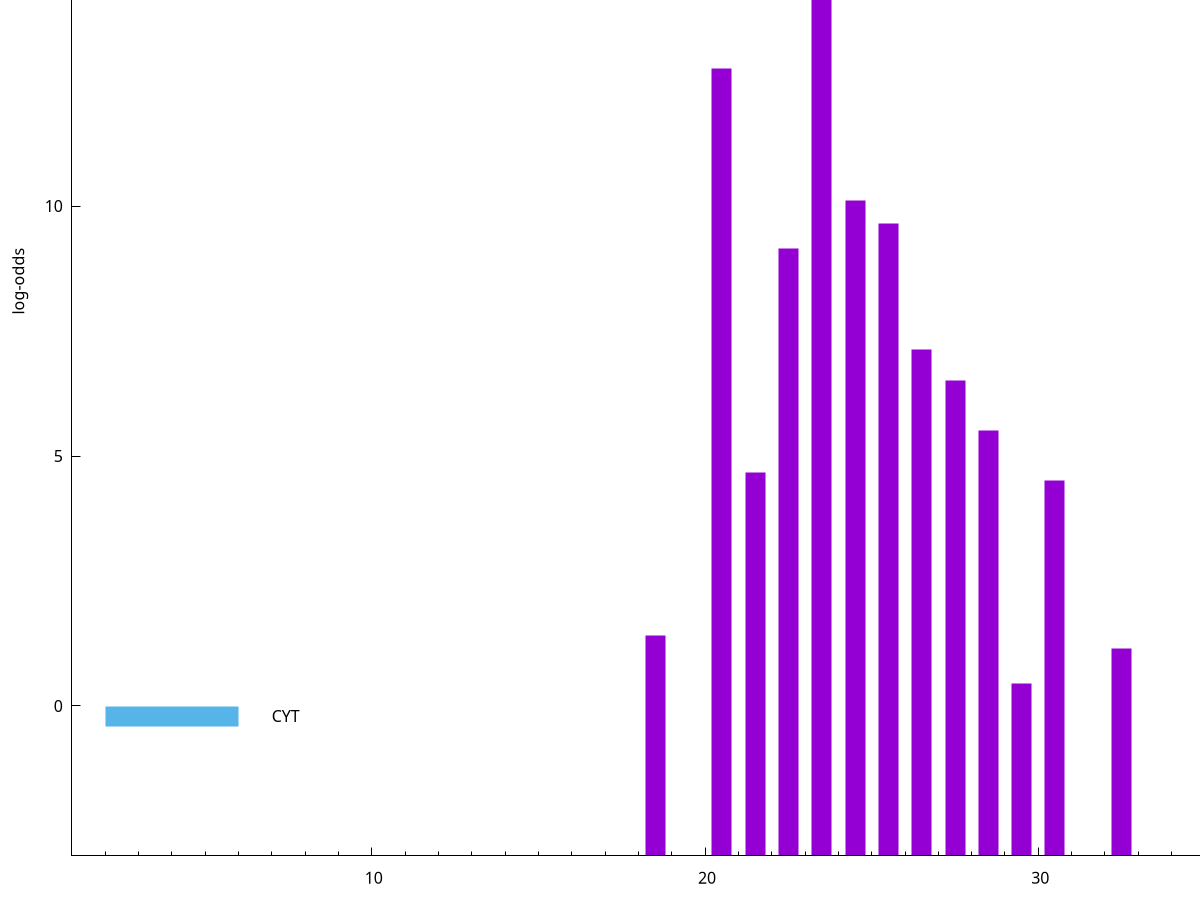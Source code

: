 set title "LipoP predictions for SRR3996258.gff"
set size 2., 1.4
set xrange [1:70] 
set mxtics 10
set yrange [-3:20]
set y2range [0:23]
set ylabel "log-odds"
set term postscript eps color solid "Helvetica" 30
set output "SRR3996258.gff22.eps"
set arrow from 2,17.7115 to 6,17.7115 nohead lt 1 lw 20
set label "SpI" at 7,17.7115
set arrow from 2,-0.200913 to 6,-0.200913 nohead lt 3 lw 20
set label "CYT" at 7,-0.200913
set arrow from 2,17.7115 to 6,17.7115 nohead lt 1 lw 20
set label "SpI" at 7,17.7115
# NOTE: The scores below are the log-odds scores with the threshold
# NOTE: subtracted (a hack to make gnuplot make the histogram all
# NOTE: look nice).
plot "-" axes x1y2 title "" with impulses lt 1 lw 20
23.500000 20.644500
20.500000 15.757200
24.500000 13.110600
25.500000 12.657880
22.500000 12.142100
26.500000 10.134940
27.500000 9.514210
28.500000 8.507060
21.500000 7.669000
30.500000 7.511850
18.500000 4.399970
32.500000 4.154720
29.500000 3.452103
e
exit
